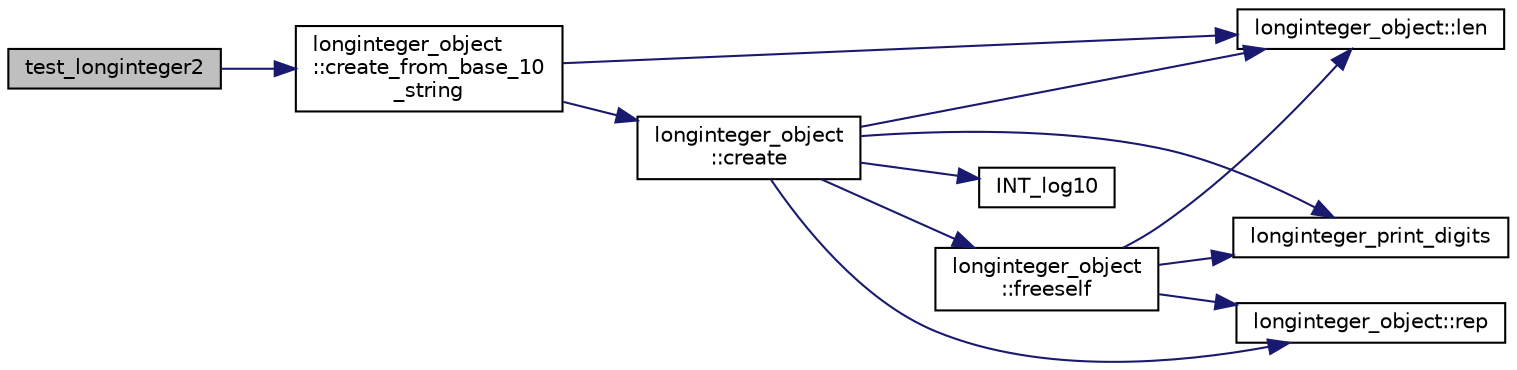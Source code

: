 digraph "test_longinteger2"
{
  edge [fontname="Helvetica",fontsize="10",labelfontname="Helvetica",labelfontsize="10"];
  node [fontname="Helvetica",fontsize="10",shape=record];
  rankdir="LR";
  Node775 [label="test_longinteger2",height=0.2,width=0.4,color="black", fillcolor="grey75", style="filled", fontcolor="black"];
  Node775 -> Node776 [color="midnightblue",fontsize="10",style="solid",fontname="Helvetica"];
  Node776 [label="longinteger_object\l::create_from_base_10\l_string",height=0.2,width=0.4,color="black", fillcolor="white", style="filled",URL="$dd/d7e/classlonginteger__object.html#a150fd7670370aa1e497d07a9b5038d09"];
  Node776 -> Node777 [color="midnightblue",fontsize="10",style="solid",fontname="Helvetica"];
  Node777 [label="longinteger_object::len",height=0.2,width=0.4,color="black", fillcolor="white", style="filled",URL="$dd/d7e/classlonginteger__object.html#a0bfeae35be8a6fd44ed7f76413596ab1"];
  Node776 -> Node778 [color="midnightblue",fontsize="10",style="solid",fontname="Helvetica"];
  Node778 [label="longinteger_object\l::create",height=0.2,width=0.4,color="black", fillcolor="white", style="filled",URL="$dd/d7e/classlonginteger__object.html#a95d2eebc60849c3963a49298b1f498c2"];
  Node778 -> Node779 [color="midnightblue",fontsize="10",style="solid",fontname="Helvetica"];
  Node779 [label="longinteger_object\l::freeself",height=0.2,width=0.4,color="black", fillcolor="white", style="filled",URL="$dd/d7e/classlonginteger__object.html#a06450f8c4795d81da6d680830ef958a1"];
  Node779 -> Node780 [color="midnightblue",fontsize="10",style="solid",fontname="Helvetica"];
  Node780 [label="longinteger_print_digits",height=0.2,width=0.4,color="black", fillcolor="white", style="filled",URL="$de/dc5/algebra__and__number__theory_8h.html#ac2bac7b12f5b6440b8dad275cd7a157d"];
  Node779 -> Node781 [color="midnightblue",fontsize="10",style="solid",fontname="Helvetica"];
  Node781 [label="longinteger_object::rep",height=0.2,width=0.4,color="black", fillcolor="white", style="filled",URL="$dd/d7e/classlonginteger__object.html#a3ecaf12738cc721d281c416503f241e2"];
  Node779 -> Node777 [color="midnightblue",fontsize="10",style="solid",fontname="Helvetica"];
  Node778 -> Node782 [color="midnightblue",fontsize="10",style="solid",fontname="Helvetica"];
  Node782 [label="INT_log10",height=0.2,width=0.4,color="black", fillcolor="white", style="filled",URL="$de/dc5/algebra__and__number__theory_8h.html#a98bc0a6c562370a355165d2538dac250"];
  Node778 -> Node780 [color="midnightblue",fontsize="10",style="solid",fontname="Helvetica"];
  Node778 -> Node781 [color="midnightblue",fontsize="10",style="solid",fontname="Helvetica"];
  Node778 -> Node777 [color="midnightblue",fontsize="10",style="solid",fontname="Helvetica"];
}
